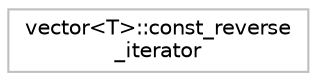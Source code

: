 digraph "Graphical Class Hierarchy"
{
 // INTERACTIVE_SVG=YES
  bgcolor="transparent";
  edge [fontname="Helvetica",fontsize="10",labelfontname="Helvetica",labelfontsize="10"];
  node [fontname="Helvetica",fontsize="10",shape=record];
  rankdir="LR";
  Node1 [label="vector\<T\>::const_reverse\l_iterator",height=0.2,width=0.4,color="grey75",tooltip="STL iterator class. "];
}
